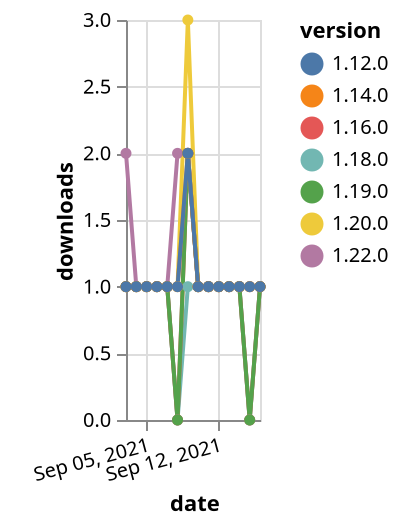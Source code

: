 {"$schema": "https://vega.github.io/schema/vega-lite/v5.json", "description": "A simple bar chart with embedded data.", "data": {"values": [{"date": "2021-09-03", "total": 144, "delta": 1, "version": "1.18.0"}, {"date": "2021-09-04", "total": 145, "delta": 1, "version": "1.18.0"}, {"date": "2021-09-05", "total": 146, "delta": 1, "version": "1.18.0"}, {"date": "2021-09-06", "total": 147, "delta": 1, "version": "1.18.0"}, {"date": "2021-09-07", "total": 148, "delta": 1, "version": "1.18.0"}, {"date": "2021-09-08", "total": 148, "delta": 0, "version": "1.18.0"}, {"date": "2021-09-09", "total": 149, "delta": 1, "version": "1.18.0"}, {"date": "2021-09-10", "total": 150, "delta": 1, "version": "1.18.0"}, {"date": "2021-09-11", "total": 151, "delta": 1, "version": "1.18.0"}, {"date": "2021-09-12", "total": 152, "delta": 1, "version": "1.18.0"}, {"date": "2021-09-13", "total": 153, "delta": 1, "version": "1.18.0"}, {"date": "2021-09-14", "total": 154, "delta": 1, "version": "1.18.0"}, {"date": "2021-09-15", "total": 154, "delta": 0, "version": "1.18.0"}, {"date": "2021-09-16", "total": 155, "delta": 1, "version": "1.18.0"}, {"date": "2021-09-03", "total": 119, "delta": 2, "version": "1.22.0"}, {"date": "2021-09-04", "total": 120, "delta": 1, "version": "1.22.0"}, {"date": "2021-09-05", "total": 121, "delta": 1, "version": "1.22.0"}, {"date": "2021-09-06", "total": 122, "delta": 1, "version": "1.22.0"}, {"date": "2021-09-07", "total": 123, "delta": 1, "version": "1.22.0"}, {"date": "2021-09-08", "total": 125, "delta": 2, "version": "1.22.0"}, {"date": "2021-09-09", "total": 127, "delta": 2, "version": "1.22.0"}, {"date": "2021-09-10", "total": 128, "delta": 1, "version": "1.22.0"}, {"date": "2021-09-11", "total": 129, "delta": 1, "version": "1.22.0"}, {"date": "2021-09-12", "total": 130, "delta": 1, "version": "1.22.0"}, {"date": "2021-09-13", "total": 131, "delta": 1, "version": "1.22.0"}, {"date": "2021-09-14", "total": 132, "delta": 1, "version": "1.22.0"}, {"date": "2021-09-15", "total": 133, "delta": 1, "version": "1.22.0"}, {"date": "2021-09-16", "total": 134, "delta": 1, "version": "1.22.0"}, {"date": "2021-09-03", "total": 161, "delta": 1, "version": "1.20.0"}, {"date": "2021-09-04", "total": 162, "delta": 1, "version": "1.20.0"}, {"date": "2021-09-05", "total": 163, "delta": 1, "version": "1.20.0"}, {"date": "2021-09-06", "total": 164, "delta": 1, "version": "1.20.0"}, {"date": "2021-09-07", "total": 165, "delta": 1, "version": "1.20.0"}, {"date": "2021-09-08", "total": 166, "delta": 1, "version": "1.20.0"}, {"date": "2021-09-09", "total": 169, "delta": 3, "version": "1.20.0"}, {"date": "2021-09-10", "total": 170, "delta": 1, "version": "1.20.0"}, {"date": "2021-09-11", "total": 171, "delta": 1, "version": "1.20.0"}, {"date": "2021-09-12", "total": 172, "delta": 1, "version": "1.20.0"}, {"date": "2021-09-13", "total": 173, "delta": 1, "version": "1.20.0"}, {"date": "2021-09-14", "total": 174, "delta": 1, "version": "1.20.0"}, {"date": "2021-09-15", "total": 175, "delta": 1, "version": "1.20.0"}, {"date": "2021-09-16", "total": 176, "delta": 1, "version": "1.20.0"}, {"date": "2021-09-03", "total": 165, "delta": 1, "version": "1.16.0"}, {"date": "2021-09-04", "total": 166, "delta": 1, "version": "1.16.0"}, {"date": "2021-09-05", "total": 167, "delta": 1, "version": "1.16.0"}, {"date": "2021-09-06", "total": 168, "delta": 1, "version": "1.16.0"}, {"date": "2021-09-07", "total": 169, "delta": 1, "version": "1.16.0"}, {"date": "2021-09-08", "total": 169, "delta": 0, "version": "1.16.0"}, {"date": "2021-09-09", "total": 171, "delta": 2, "version": "1.16.0"}, {"date": "2021-09-10", "total": 172, "delta": 1, "version": "1.16.0"}, {"date": "2021-09-11", "total": 173, "delta": 1, "version": "1.16.0"}, {"date": "2021-09-12", "total": 174, "delta": 1, "version": "1.16.0"}, {"date": "2021-09-13", "total": 175, "delta": 1, "version": "1.16.0"}, {"date": "2021-09-14", "total": 176, "delta": 1, "version": "1.16.0"}, {"date": "2021-09-15", "total": 176, "delta": 0, "version": "1.16.0"}, {"date": "2021-09-16", "total": 177, "delta": 1, "version": "1.16.0"}, {"date": "2021-09-03", "total": 133, "delta": 1, "version": "1.19.0"}, {"date": "2021-09-04", "total": 134, "delta": 1, "version": "1.19.0"}, {"date": "2021-09-05", "total": 135, "delta": 1, "version": "1.19.0"}, {"date": "2021-09-06", "total": 136, "delta": 1, "version": "1.19.0"}, {"date": "2021-09-07", "total": 137, "delta": 1, "version": "1.19.0"}, {"date": "2021-09-08", "total": 137, "delta": 0, "version": "1.19.0"}, {"date": "2021-09-09", "total": 139, "delta": 2, "version": "1.19.0"}, {"date": "2021-09-10", "total": 140, "delta": 1, "version": "1.19.0"}, {"date": "2021-09-11", "total": 141, "delta": 1, "version": "1.19.0"}, {"date": "2021-09-12", "total": 142, "delta": 1, "version": "1.19.0"}, {"date": "2021-09-13", "total": 143, "delta": 1, "version": "1.19.0"}, {"date": "2021-09-14", "total": 144, "delta": 1, "version": "1.19.0"}, {"date": "2021-09-15", "total": 144, "delta": 0, "version": "1.19.0"}, {"date": "2021-09-16", "total": 145, "delta": 1, "version": "1.19.0"}, {"date": "2021-09-03", "total": 285, "delta": 1, "version": "1.14.0"}, {"date": "2021-09-04", "total": 286, "delta": 1, "version": "1.14.0"}, {"date": "2021-09-05", "total": 287, "delta": 1, "version": "1.14.0"}, {"date": "2021-09-06", "total": 288, "delta": 1, "version": "1.14.0"}, {"date": "2021-09-07", "total": 289, "delta": 1, "version": "1.14.0"}, {"date": "2021-09-08", "total": 290, "delta": 1, "version": "1.14.0"}, {"date": "2021-09-09", "total": 292, "delta": 2, "version": "1.14.0"}, {"date": "2021-09-10", "total": 293, "delta": 1, "version": "1.14.0"}, {"date": "2021-09-11", "total": 294, "delta": 1, "version": "1.14.0"}, {"date": "2021-09-12", "total": 295, "delta": 1, "version": "1.14.0"}, {"date": "2021-09-13", "total": 296, "delta": 1, "version": "1.14.0"}, {"date": "2021-09-14", "total": 297, "delta": 1, "version": "1.14.0"}, {"date": "2021-09-15", "total": 298, "delta": 1, "version": "1.14.0"}, {"date": "2021-09-16", "total": 299, "delta": 1, "version": "1.14.0"}, {"date": "2021-09-03", "total": 212, "delta": 1, "version": "1.12.0"}, {"date": "2021-09-04", "total": 213, "delta": 1, "version": "1.12.0"}, {"date": "2021-09-05", "total": 214, "delta": 1, "version": "1.12.0"}, {"date": "2021-09-06", "total": 215, "delta": 1, "version": "1.12.0"}, {"date": "2021-09-07", "total": 216, "delta": 1, "version": "1.12.0"}, {"date": "2021-09-08", "total": 217, "delta": 1, "version": "1.12.0"}, {"date": "2021-09-09", "total": 219, "delta": 2, "version": "1.12.0"}, {"date": "2021-09-10", "total": 220, "delta": 1, "version": "1.12.0"}, {"date": "2021-09-11", "total": 221, "delta": 1, "version": "1.12.0"}, {"date": "2021-09-12", "total": 222, "delta": 1, "version": "1.12.0"}, {"date": "2021-09-13", "total": 223, "delta": 1, "version": "1.12.0"}, {"date": "2021-09-14", "total": 224, "delta": 1, "version": "1.12.0"}, {"date": "2021-09-15", "total": 225, "delta": 1, "version": "1.12.0"}, {"date": "2021-09-16", "total": 226, "delta": 1, "version": "1.12.0"}]}, "width": "container", "mark": {"type": "line", "point": {"filled": true}}, "encoding": {"x": {"field": "date", "type": "temporal", "timeUnit": "yearmonthdate", "title": "date", "axis": {"labelAngle": -15}}, "y": {"field": "delta", "type": "quantitative", "title": "downloads"}, "color": {"field": "version", "type": "nominal"}, "tooltip": {"field": "delta"}}}